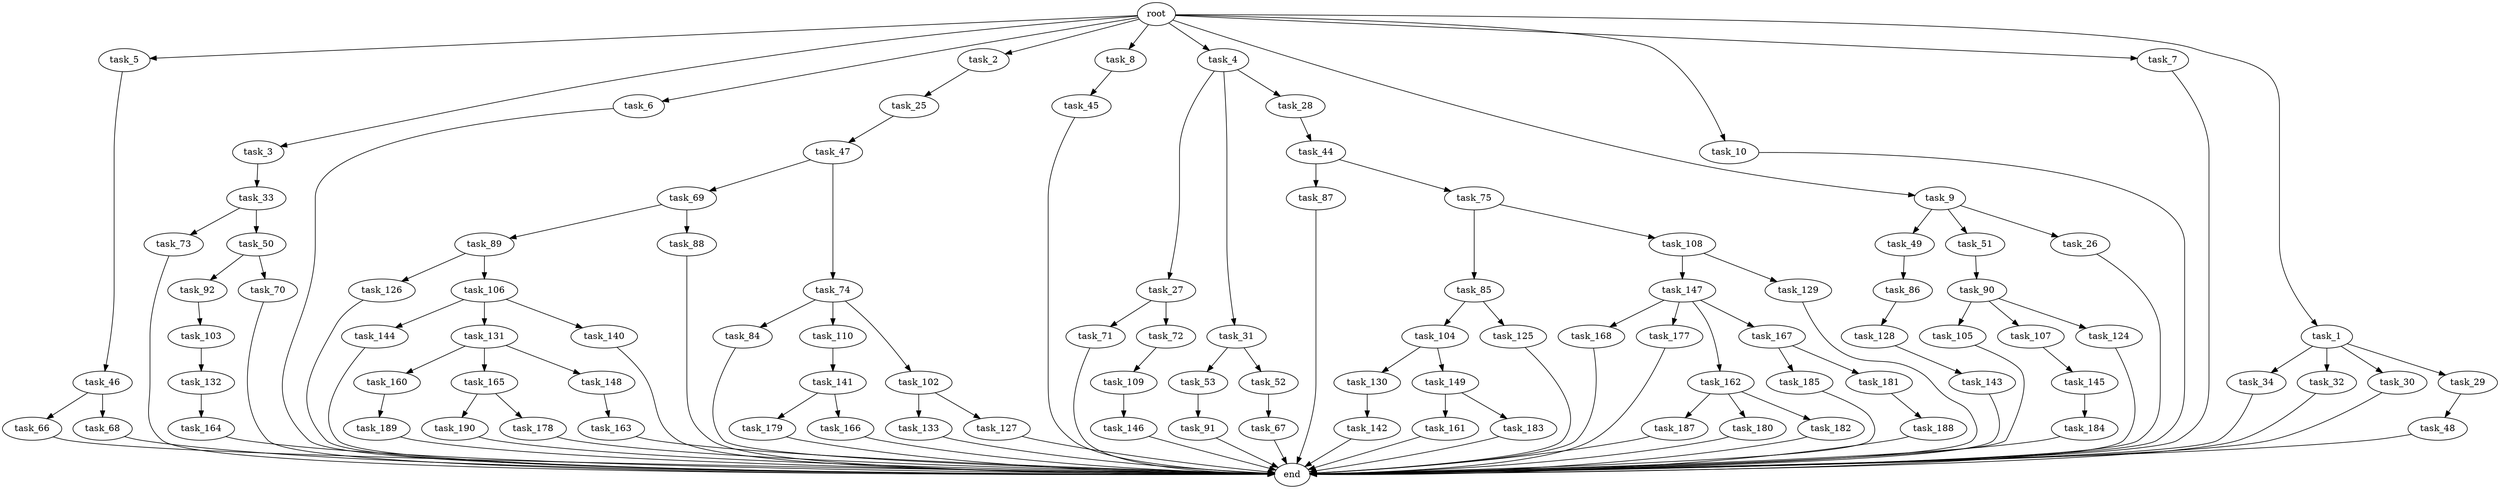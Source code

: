 digraph G {
  task_73 [size="21474836480.000000"];
  task_92 [size="54975581388.800003"];
  task_45 [size="3435973836.800000"];
  task_89 [size="30923764531.200001"];
  task_5 [size="102.400000"];
  task_47 [size="7730941132.800000"];
  task_90 [size="3435973836.800000"];
  task_3 [size="102.400000"];
  task_6 [size="102.400000"];
  task_141 [size="3435973836.800000"];
  task_2 [size="102.400000"];
  task_8 [size="102.400000"];
  task_44 [size="13743895347.200001"];
  task_163 [size="13743895347.200001"];
  task_69 [size="85899345920.000000"];
  task_53 [size="30923764531.200001"];
  task_84 [size="69578470195.199997"];
  task_49 [size="7730941132.800000"];
  task_184 [size="30923764531.200001"];
  task_187 [size="69578470195.199997"];
  task_86 [size="3435973836.800000"];
  task_145 [size="3435973836.800000"];
  task_168 [size="54975581388.800003"];
  task_177 [size="54975581388.800003"];
  task_144 [size="54975581388.800003"];
  task_33 [size="13743895347.200001"];
  task_130 [size="54975581388.800003"];
  task_189 [size="7730941132.800000"];
  task_71 [size="3435973836.800000"];
  task_160 [size="3435973836.800000"];
  task_105 [size="85899345920.000000"];
  task_48 [size="7730941132.800000"];
  task_4 [size="102.400000"];
  task_104 [size="85899345920.000000"];
  task_185 [size="30923764531.200001"];
  task_181 [size="30923764531.200001"];
  task_109 [size="42090679500.800003"];
  task_149 [size="54975581388.800003"];
  task_50 [size="21474836480.000000"];
  task_133 [size="54975581388.800003"];
  task_34 [size="85899345920.000000"];
  task_74 [size="85899345920.000000"];
  task_161 [size="42090679500.800003"];
  task_147 [size="69578470195.199997"];
  task_103 [size="30923764531.200001"];
  task_110 [size="69578470195.199997"];
  task_131 [size="54975581388.800003"];
  task_9 [size="102.400000"];
  task_46 [size="42090679500.800003"];
  task_85 [size="42090679500.800003"];
  task_107 [size="85899345920.000000"];
  task_25 [size="13743895347.200001"];
  task_126 [size="30923764531.200001"];
  task_27 [size="54975581388.800003"];
  task_179 [size="3435973836.800000"];
  end [size="0.000000"];
  task_143 [size="7730941132.800000"];
  task_51 [size="7730941132.800000"];
  task_66 [size="85899345920.000000"];
  task_142 [size="7730941132.800000"];
  root [size="0.000000"];
  task_106 [size="30923764531.200001"];
  task_146 [size="69578470195.199997"];
  task_32 [size="85899345920.000000"];
  task_30 [size="85899345920.000000"];
  task_188 [size="3435973836.800000"];
  task_72 [size="3435973836.800000"];
  task_180 [size="69578470195.199997"];
  task_129 [size="69578470195.199997"];
  task_88 [size="30923764531.200001"];
  task_26 [size="7730941132.800000"];
  task_190 [size="21474836480.000000"];
  task_10 [size="102.400000"];
  task_162 [size="54975581388.800003"];
  task_87 [size="30923764531.200001"];
  task_29 [size="85899345920.000000"];
  task_31 [size="54975581388.800003"];
  task_165 [size="3435973836.800000"];
  task_127 [size="54975581388.800003"];
  task_52 [size="30923764531.200001"];
  task_91 [size="7730941132.800000"];
  task_167 [size="54975581388.800003"];
  task_67 [size="42090679500.800003"];
  task_132 [size="54975581388.800003"];
  task_178 [size="21474836480.000000"];
  task_125 [size="85899345920.000000"];
  task_102 [size="69578470195.199997"];
  task_166 [size="3435973836.800000"];
  task_7 [size="102.400000"];
  task_164 [size="3435973836.800000"];
  task_140 [size="54975581388.800003"];
  task_128 [size="13743895347.200001"];
  task_148 [size="3435973836.800000"];
  task_1 [size="102.400000"];
  task_108 [size="42090679500.800003"];
  task_68 [size="85899345920.000000"];
  task_183 [size="42090679500.800003"];
  task_182 [size="69578470195.199997"];
  task_70 [size="54975581388.800003"];
  task_28 [size="54975581388.800003"];
  task_124 [size="85899345920.000000"];
  task_75 [size="30923764531.200001"];

  task_73 -> end [size="1.000000"];
  task_92 -> task_103 [size="301989888.000000"];
  task_45 -> end [size="1.000000"];
  task_89 -> task_126 [size="301989888.000000"];
  task_89 -> task_106 [size="301989888.000000"];
  task_5 -> task_46 [size="411041792.000000"];
  task_47 -> task_69 [size="838860800.000000"];
  task_47 -> task_74 [size="838860800.000000"];
  task_90 -> task_124 [size="838860800.000000"];
  task_90 -> task_105 [size="838860800.000000"];
  task_90 -> task_107 [size="838860800.000000"];
  task_3 -> task_33 [size="134217728.000000"];
  task_6 -> end [size="1.000000"];
  task_141 -> task_179 [size="33554432.000000"];
  task_141 -> task_166 [size="33554432.000000"];
  task_2 -> task_25 [size="134217728.000000"];
  task_8 -> task_45 [size="33554432.000000"];
  task_44 -> task_75 [size="301989888.000000"];
  task_44 -> task_87 [size="301989888.000000"];
  task_163 -> end [size="1.000000"];
  task_69 -> task_88 [size="301989888.000000"];
  task_69 -> task_89 [size="301989888.000000"];
  task_53 -> task_91 [size="75497472.000000"];
  task_84 -> end [size="1.000000"];
  task_49 -> task_86 [size="33554432.000000"];
  task_184 -> end [size="1.000000"];
  task_187 -> end [size="1.000000"];
  task_86 -> task_128 [size="134217728.000000"];
  task_145 -> task_184 [size="301989888.000000"];
  task_168 -> end [size="1.000000"];
  task_177 -> end [size="1.000000"];
  task_144 -> end [size="1.000000"];
  task_33 -> task_50 [size="209715200.000000"];
  task_33 -> task_73 [size="209715200.000000"];
  task_130 -> task_142 [size="75497472.000000"];
  task_189 -> end [size="1.000000"];
  task_71 -> end [size="1.000000"];
  task_160 -> task_189 [size="75497472.000000"];
  task_105 -> end [size="1.000000"];
  task_48 -> end [size="1.000000"];
  task_4 -> task_27 [size="536870912.000000"];
  task_4 -> task_28 [size="536870912.000000"];
  task_4 -> task_31 [size="536870912.000000"];
  task_104 -> task_130 [size="536870912.000000"];
  task_104 -> task_149 [size="536870912.000000"];
  task_185 -> end [size="1.000000"];
  task_181 -> task_188 [size="33554432.000000"];
  task_109 -> task_146 [size="679477248.000000"];
  task_149 -> task_161 [size="411041792.000000"];
  task_149 -> task_183 [size="411041792.000000"];
  task_50 -> task_70 [size="536870912.000000"];
  task_50 -> task_92 [size="536870912.000000"];
  task_133 -> end [size="1.000000"];
  task_34 -> end [size="1.000000"];
  task_74 -> task_84 [size="679477248.000000"];
  task_74 -> task_102 [size="679477248.000000"];
  task_74 -> task_110 [size="679477248.000000"];
  task_161 -> end [size="1.000000"];
  task_147 -> task_162 [size="536870912.000000"];
  task_147 -> task_177 [size="536870912.000000"];
  task_147 -> task_167 [size="536870912.000000"];
  task_147 -> task_168 [size="536870912.000000"];
  task_103 -> task_132 [size="536870912.000000"];
  task_110 -> task_141 [size="33554432.000000"];
  task_131 -> task_148 [size="33554432.000000"];
  task_131 -> task_160 [size="33554432.000000"];
  task_131 -> task_165 [size="33554432.000000"];
  task_9 -> task_26 [size="75497472.000000"];
  task_9 -> task_51 [size="75497472.000000"];
  task_9 -> task_49 [size="75497472.000000"];
  task_46 -> task_66 [size="838860800.000000"];
  task_46 -> task_68 [size="838860800.000000"];
  task_85 -> task_104 [size="838860800.000000"];
  task_85 -> task_125 [size="838860800.000000"];
  task_107 -> task_145 [size="33554432.000000"];
  task_25 -> task_47 [size="75497472.000000"];
  task_126 -> end [size="1.000000"];
  task_27 -> task_71 [size="33554432.000000"];
  task_27 -> task_72 [size="33554432.000000"];
  task_179 -> end [size="1.000000"];
  task_143 -> end [size="1.000000"];
  task_51 -> task_90 [size="33554432.000000"];
  task_66 -> end [size="1.000000"];
  task_142 -> end [size="1.000000"];
  root -> task_8 [size="1.000000"];
  root -> task_9 [size="1.000000"];
  root -> task_3 [size="1.000000"];
  root -> task_7 [size="1.000000"];
  root -> task_6 [size="1.000000"];
  root -> task_1 [size="1.000000"];
  root -> task_10 [size="1.000000"];
  root -> task_5 [size="1.000000"];
  root -> task_2 [size="1.000000"];
  root -> task_4 [size="1.000000"];
  task_106 -> task_131 [size="536870912.000000"];
  task_106 -> task_140 [size="536870912.000000"];
  task_106 -> task_144 [size="536870912.000000"];
  task_146 -> end [size="1.000000"];
  task_32 -> end [size="1.000000"];
  task_30 -> end [size="1.000000"];
  task_188 -> end [size="1.000000"];
  task_72 -> task_109 [size="411041792.000000"];
  task_180 -> end [size="1.000000"];
  task_129 -> end [size="1.000000"];
  task_88 -> end [size="1.000000"];
  task_26 -> end [size="1.000000"];
  task_190 -> end [size="1.000000"];
  task_10 -> end [size="1.000000"];
  task_162 -> task_182 [size="679477248.000000"];
  task_162 -> task_180 [size="679477248.000000"];
  task_162 -> task_187 [size="679477248.000000"];
  task_87 -> end [size="1.000000"];
  task_29 -> task_48 [size="75497472.000000"];
  task_31 -> task_53 [size="301989888.000000"];
  task_31 -> task_52 [size="301989888.000000"];
  task_165 -> task_190 [size="209715200.000000"];
  task_165 -> task_178 [size="209715200.000000"];
  task_127 -> end [size="1.000000"];
  task_52 -> task_67 [size="411041792.000000"];
  task_91 -> end [size="1.000000"];
  task_167 -> task_181 [size="301989888.000000"];
  task_167 -> task_185 [size="301989888.000000"];
  task_67 -> end [size="1.000000"];
  task_132 -> task_164 [size="33554432.000000"];
  task_178 -> end [size="1.000000"];
  task_125 -> end [size="1.000000"];
  task_102 -> task_133 [size="536870912.000000"];
  task_102 -> task_127 [size="536870912.000000"];
  task_166 -> end [size="1.000000"];
  task_7 -> end [size="1.000000"];
  task_164 -> end [size="1.000000"];
  task_140 -> end [size="1.000000"];
  task_128 -> task_143 [size="75497472.000000"];
  task_148 -> task_163 [size="134217728.000000"];
  task_1 -> task_30 [size="838860800.000000"];
  task_1 -> task_34 [size="838860800.000000"];
  task_1 -> task_29 [size="838860800.000000"];
  task_1 -> task_32 [size="838860800.000000"];
  task_108 -> task_147 [size="679477248.000000"];
  task_108 -> task_129 [size="679477248.000000"];
  task_68 -> end [size="1.000000"];
  task_183 -> end [size="1.000000"];
  task_182 -> end [size="1.000000"];
  task_70 -> end [size="1.000000"];
  task_28 -> task_44 [size="134217728.000000"];
  task_124 -> end [size="1.000000"];
  task_75 -> task_108 [size="411041792.000000"];
  task_75 -> task_85 [size="411041792.000000"];
}
